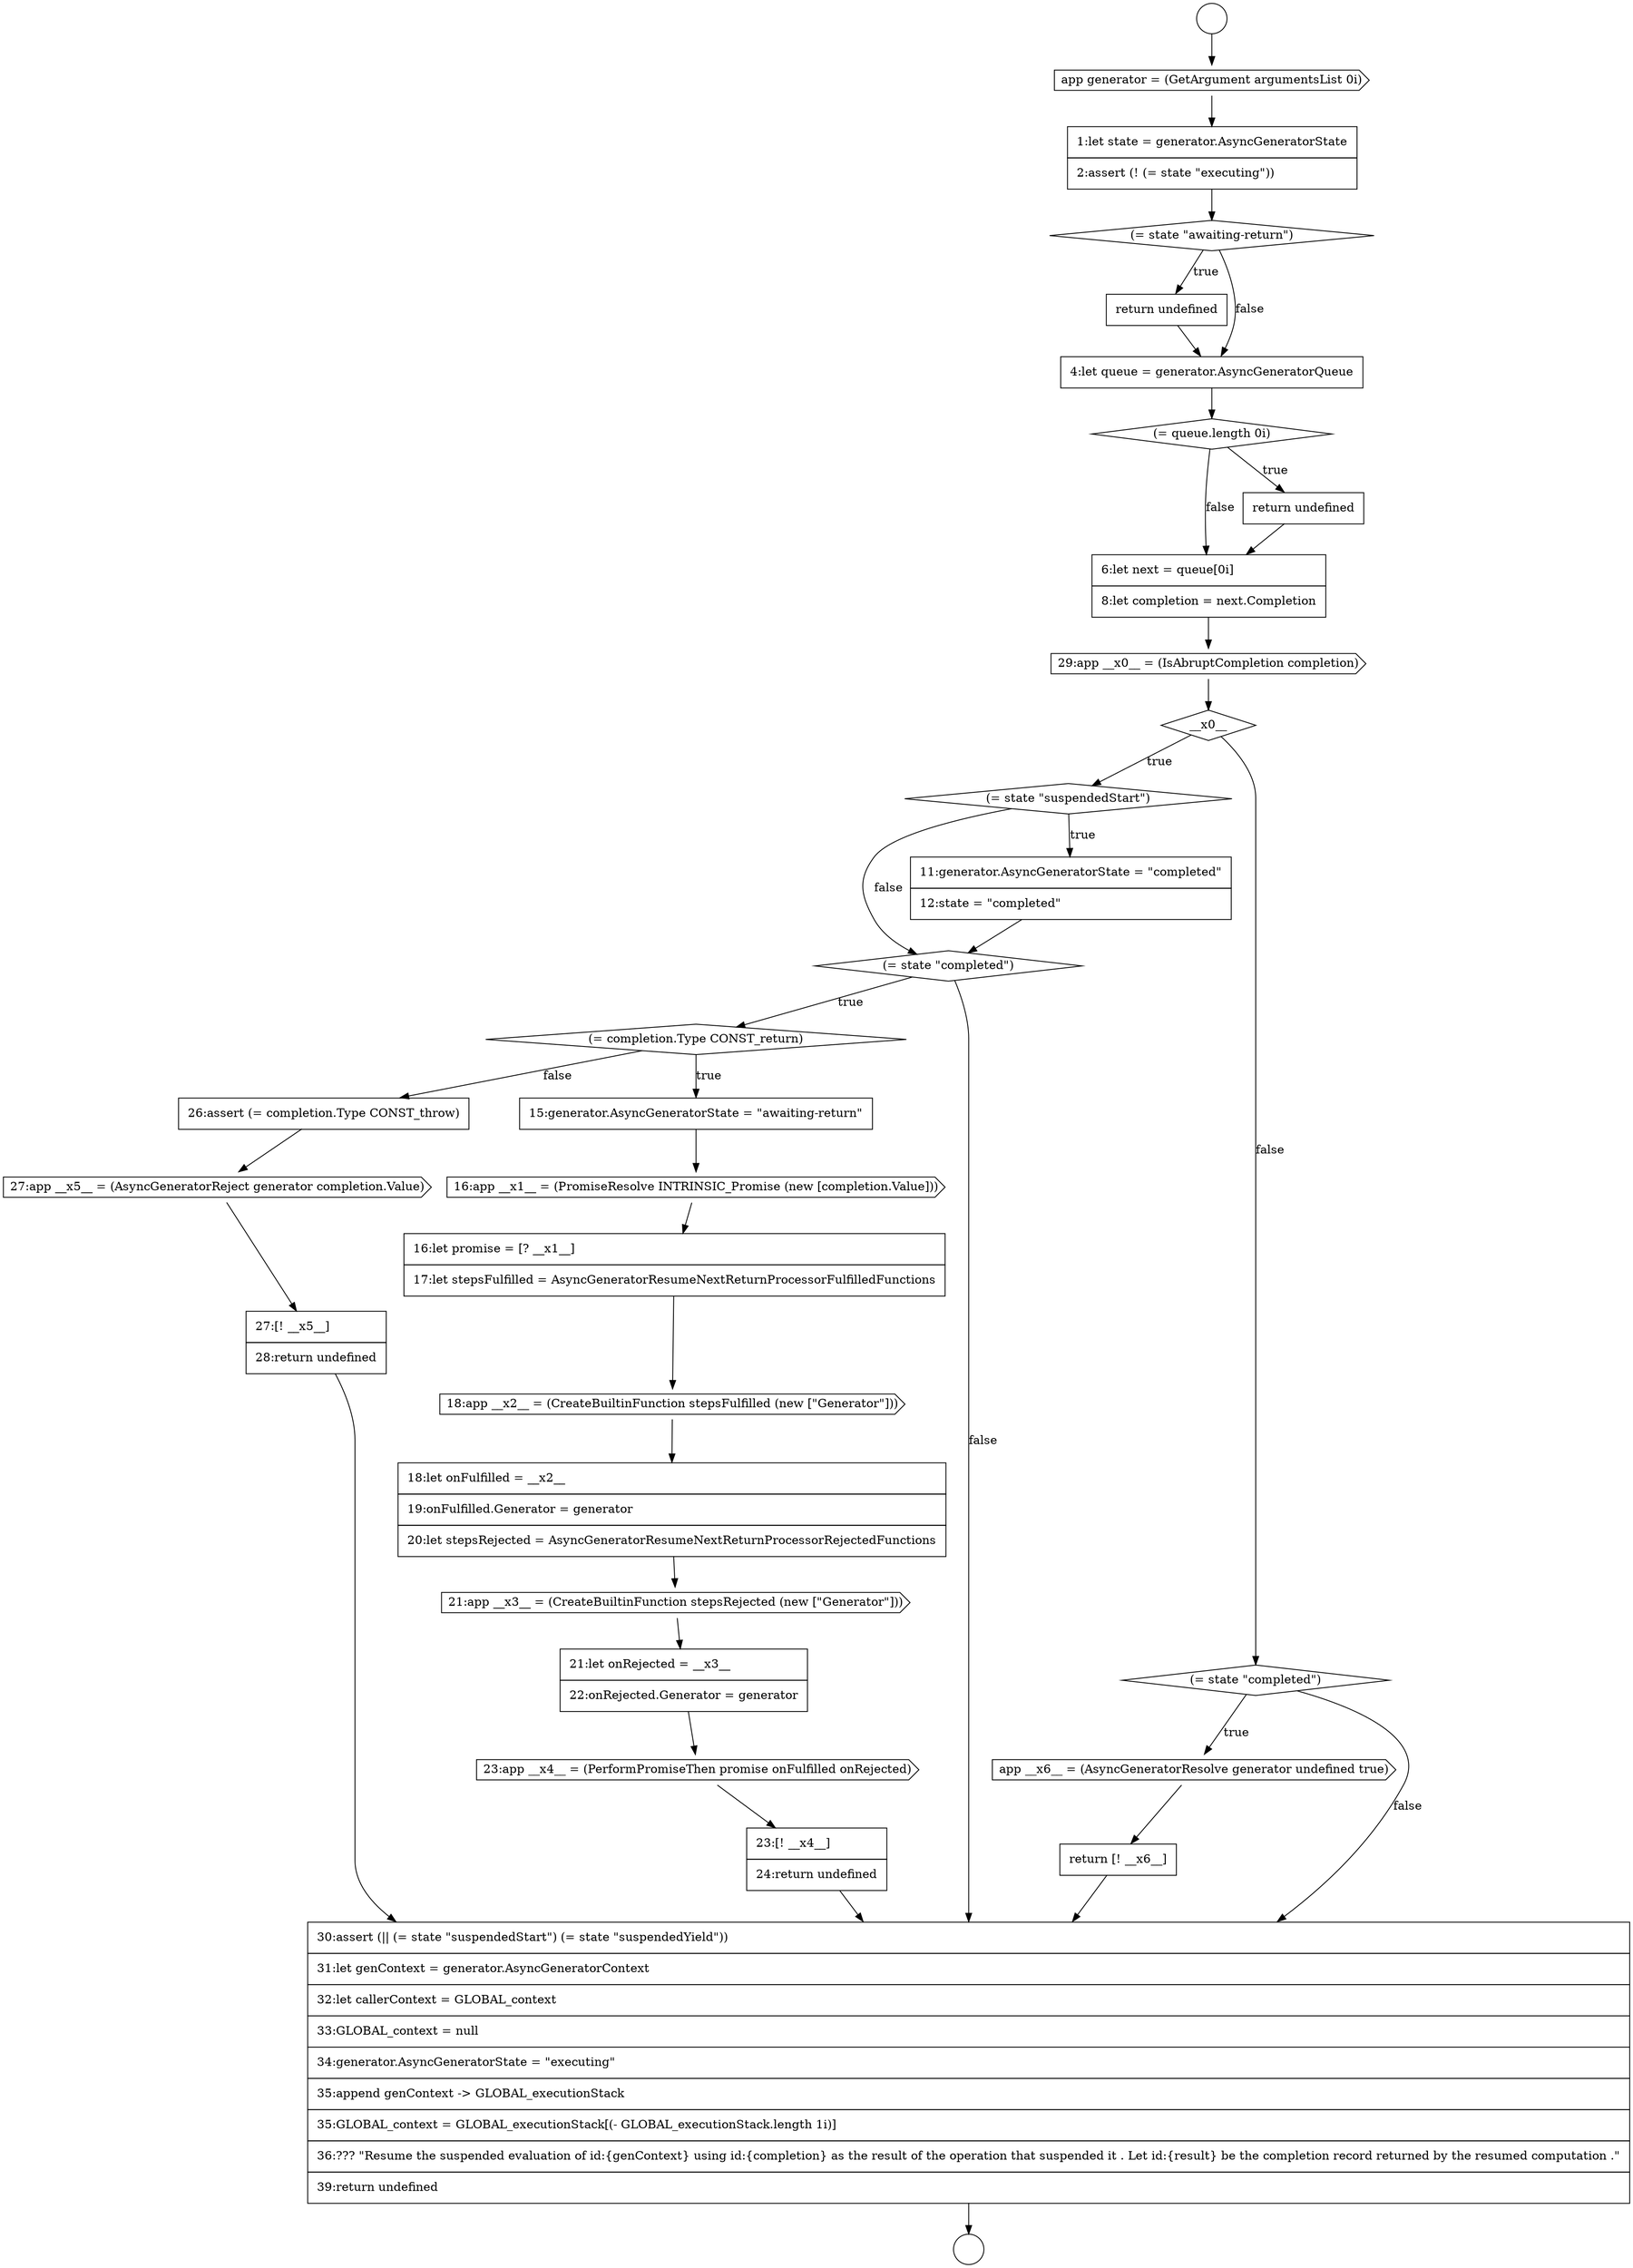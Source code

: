 digraph {
  node0 [shape=circle label=" " color="black" fillcolor="white" style=filled]
  node5 [shape=none, margin=0, label=<<font color="black">
    <table border="0" cellborder="1" cellspacing="0" cellpadding="10">
      <tr><td align="left">return undefined</td></tr>
    </table>
  </font>> color="black" fillcolor="white" style=filled]
  node10 [shape=cds, label=<<font color="black">29:app __x0__ = (IsAbruptCompletion completion)</font>> color="black" fillcolor="white" style=filled]
  node14 [shape=diamond, label=<<font color="black">(= state &quot;completed&quot;)</font>> color="black" fillcolor="white" style=filled]
  node1 [shape=circle label=" " color="black" fillcolor="white" style=filled]
  node6 [shape=none, margin=0, label=<<font color="black">
    <table border="0" cellborder="1" cellspacing="0" cellpadding="10">
      <tr><td align="left">4:let queue = generator.AsyncGeneratorQueue</td></tr>
    </table>
  </font>> color="black" fillcolor="white" style=filled]
  node9 [shape=none, margin=0, label=<<font color="black">
    <table border="0" cellborder="1" cellspacing="0" cellpadding="10">
      <tr><td align="left">6:let next = queue[0i]</td></tr>
      <tr><td align="left">8:let completion = next.Completion</td></tr>
    </table>
  </font>> color="black" fillcolor="white" style=filled]
  node13 [shape=none, margin=0, label=<<font color="black">
    <table border="0" cellborder="1" cellspacing="0" cellpadding="10">
      <tr><td align="left">11:generator.AsyncGeneratorState = &quot;completed&quot;</td></tr>
      <tr><td align="left">12:state = &quot;completed&quot;</td></tr>
    </table>
  </font>> color="black" fillcolor="white" style=filled]
  node2 [shape=cds, label=<<font color="black">app generator = (GetArgument argumentsList 0i)</font>> color="black" fillcolor="white" style=filled]
  node17 [shape=cds, label=<<font color="black">16:app __x1__ = (PromiseResolve INTRINSIC_Promise (new [completion.Value]))</font>> color="black" fillcolor="white" style=filled]
  node12 [shape=diamond, label=<<font color="black">(= state &quot;suspendedStart&quot;)</font>> color="black" fillcolor="white" style=filled]
  node7 [shape=diamond, label=<<font color="black">(= queue.length 0i)</font>> color="black" fillcolor="white" style=filled]
  node3 [shape=none, margin=0, label=<<font color="black">
    <table border="0" cellborder="1" cellspacing="0" cellpadding="10">
      <tr><td align="left">1:let state = generator.AsyncGeneratorState</td></tr>
      <tr><td align="left">2:assert (! (= state &quot;executing&quot;))</td></tr>
    </table>
  </font>> color="black" fillcolor="white" style=filled]
  node18 [shape=none, margin=0, label=<<font color="black">
    <table border="0" cellborder="1" cellspacing="0" cellpadding="10">
      <tr><td align="left">16:let promise = [? __x1__]</td></tr>
      <tr><td align="left">17:let stepsFulfilled = AsyncGeneratorResumeNextReturnProcessorFulfilledFunctions</td></tr>
    </table>
  </font>> color="black" fillcolor="white" style=filled]
  node11 [shape=diamond, label=<<font color="black">__x0__</font>> color="black" fillcolor="white" style=filled]
  node8 [shape=none, margin=0, label=<<font color="black">
    <table border="0" cellborder="1" cellspacing="0" cellpadding="10">
      <tr><td align="left">return undefined</td></tr>
    </table>
  </font>> color="black" fillcolor="white" style=filled]
  node4 [shape=diamond, label=<<font color="black">(= state &quot;awaiting-return&quot;)</font>> color="black" fillcolor="white" style=filled]
  node15 [shape=diamond, label=<<font color="black">(= completion.Type CONST_return)</font>> color="black" fillcolor="white" style=filled]
  node24 [shape=none, margin=0, label=<<font color="black">
    <table border="0" cellborder="1" cellspacing="0" cellpadding="10">
      <tr><td align="left">23:[! __x4__]</td></tr>
      <tr><td align="left">24:return undefined</td></tr>
    </table>
  </font>> color="black" fillcolor="white" style=filled]
  node25 [shape=none, margin=0, label=<<font color="black">
    <table border="0" cellborder="1" cellspacing="0" cellpadding="10">
      <tr><td align="left">26:assert (= completion.Type CONST_throw)</td></tr>
    </table>
  </font>> color="black" fillcolor="white" style=filled]
  node20 [shape=none, margin=0, label=<<font color="black">
    <table border="0" cellborder="1" cellspacing="0" cellpadding="10">
      <tr><td align="left">18:let onFulfilled = __x2__</td></tr>
      <tr><td align="left">19:onFulfilled.Generator = generator</td></tr>
      <tr><td align="left">20:let stepsRejected = AsyncGeneratorResumeNextReturnProcessorRejectedFunctions</td></tr>
    </table>
  </font>> color="black" fillcolor="white" style=filled]
  node29 [shape=cds, label=<<font color="black">app __x6__ = (AsyncGeneratorResolve generator undefined true)</font>> color="black" fillcolor="white" style=filled]
  node28 [shape=diamond, label=<<font color="black">(= state &quot;completed&quot;)</font>> color="black" fillcolor="white" style=filled]
  node21 [shape=cds, label=<<font color="black">21:app __x3__ = (CreateBuiltinFunction stepsRejected (new [&quot;Generator&quot;]))</font>> color="black" fillcolor="white" style=filled]
  node22 [shape=none, margin=0, label=<<font color="black">
    <table border="0" cellborder="1" cellspacing="0" cellpadding="10">
      <tr><td align="left">21:let onRejected = __x3__</td></tr>
      <tr><td align="left">22:onRejected.Generator = generator</td></tr>
    </table>
  </font>> color="black" fillcolor="white" style=filled]
  node27 [shape=none, margin=0, label=<<font color="black">
    <table border="0" cellborder="1" cellspacing="0" cellpadding="10">
      <tr><td align="left">27:[! __x5__]</td></tr>
      <tr><td align="left">28:return undefined</td></tr>
    </table>
  </font>> color="black" fillcolor="white" style=filled]
  node16 [shape=none, margin=0, label=<<font color="black">
    <table border="0" cellborder="1" cellspacing="0" cellpadding="10">
      <tr><td align="left">15:generator.AsyncGeneratorState = &quot;awaiting-return&quot;</td></tr>
    </table>
  </font>> color="black" fillcolor="white" style=filled]
  node31 [shape=none, margin=0, label=<<font color="black">
    <table border="0" cellborder="1" cellspacing="0" cellpadding="10">
      <tr><td align="left">30:assert (|| (= state &quot;suspendedStart&quot;) (= state &quot;suspendedYield&quot;))</td></tr>
      <tr><td align="left">31:let genContext = generator.AsyncGeneratorContext</td></tr>
      <tr><td align="left">32:let callerContext = GLOBAL_context</td></tr>
      <tr><td align="left">33:GLOBAL_context = null</td></tr>
      <tr><td align="left">34:generator.AsyncGeneratorState = &quot;executing&quot;</td></tr>
      <tr><td align="left">35:append genContext -&gt; GLOBAL_executionStack</td></tr>
      <tr><td align="left">35:GLOBAL_context = GLOBAL_executionStack[(- GLOBAL_executionStack.length 1i)]</td></tr>
      <tr><td align="left">36:??? &quot;Resume the suspended evaluation of id:{genContext} using id:{completion} as the result of the operation that suspended it . Let id:{result} be the completion record returned by the resumed computation .&quot;</td></tr>
      <tr><td align="left">39:return undefined</td></tr>
    </table>
  </font>> color="black" fillcolor="white" style=filled]
  node26 [shape=cds, label=<<font color="black">27:app __x5__ = (AsyncGeneratorReject generator completion.Value)</font>> color="black" fillcolor="white" style=filled]
  node23 [shape=cds, label=<<font color="black">23:app __x4__ = (PerformPromiseThen promise onFulfilled onRejected)</font>> color="black" fillcolor="white" style=filled]
  node30 [shape=none, margin=0, label=<<font color="black">
    <table border="0" cellborder="1" cellspacing="0" cellpadding="10">
      <tr><td align="left">return [! __x6__]</td></tr>
    </table>
  </font>> color="black" fillcolor="white" style=filled]
  node19 [shape=cds, label=<<font color="black">18:app __x2__ = (CreateBuiltinFunction stepsFulfilled (new [&quot;Generator&quot;]))</font>> color="black" fillcolor="white" style=filled]
  node29 -> node30 [ color="black"]
  node2 -> node3 [ color="black"]
  node7 -> node8 [label=<<font color="black">true</font>> color="black"]
  node7 -> node9 [label=<<font color="black">false</font>> color="black"]
  node0 -> node2 [ color="black"]
  node9 -> node10 [ color="black"]
  node26 -> node27 [ color="black"]
  node28 -> node29 [label=<<font color="black">true</font>> color="black"]
  node28 -> node31 [label=<<font color="black">false</font>> color="black"]
  node10 -> node11 [ color="black"]
  node4 -> node5 [label=<<font color="black">true</font>> color="black"]
  node4 -> node6 [label=<<font color="black">false</font>> color="black"]
  node25 -> node26 [ color="black"]
  node20 -> node21 [ color="black"]
  node17 -> node18 [ color="black"]
  node12 -> node13 [label=<<font color="black">true</font>> color="black"]
  node12 -> node14 [label=<<font color="black">false</font>> color="black"]
  node5 -> node6 [ color="black"]
  node3 -> node4 [ color="black"]
  node15 -> node16 [label=<<font color="black">true</font>> color="black"]
  node15 -> node25 [label=<<font color="black">false</font>> color="black"]
  node18 -> node19 [ color="black"]
  node19 -> node20 [ color="black"]
  node13 -> node14 [ color="black"]
  node31 -> node1 [ color="black"]
  node22 -> node23 [ color="black"]
  node6 -> node7 [ color="black"]
  node23 -> node24 [ color="black"]
  node27 -> node31 [ color="black"]
  node14 -> node15 [label=<<font color="black">true</font>> color="black"]
  node14 -> node31 [label=<<font color="black">false</font>> color="black"]
  node30 -> node31 [ color="black"]
  node8 -> node9 [ color="black"]
  node21 -> node22 [ color="black"]
  node24 -> node31 [ color="black"]
  node16 -> node17 [ color="black"]
  node11 -> node12 [label=<<font color="black">true</font>> color="black"]
  node11 -> node28 [label=<<font color="black">false</font>> color="black"]
}
